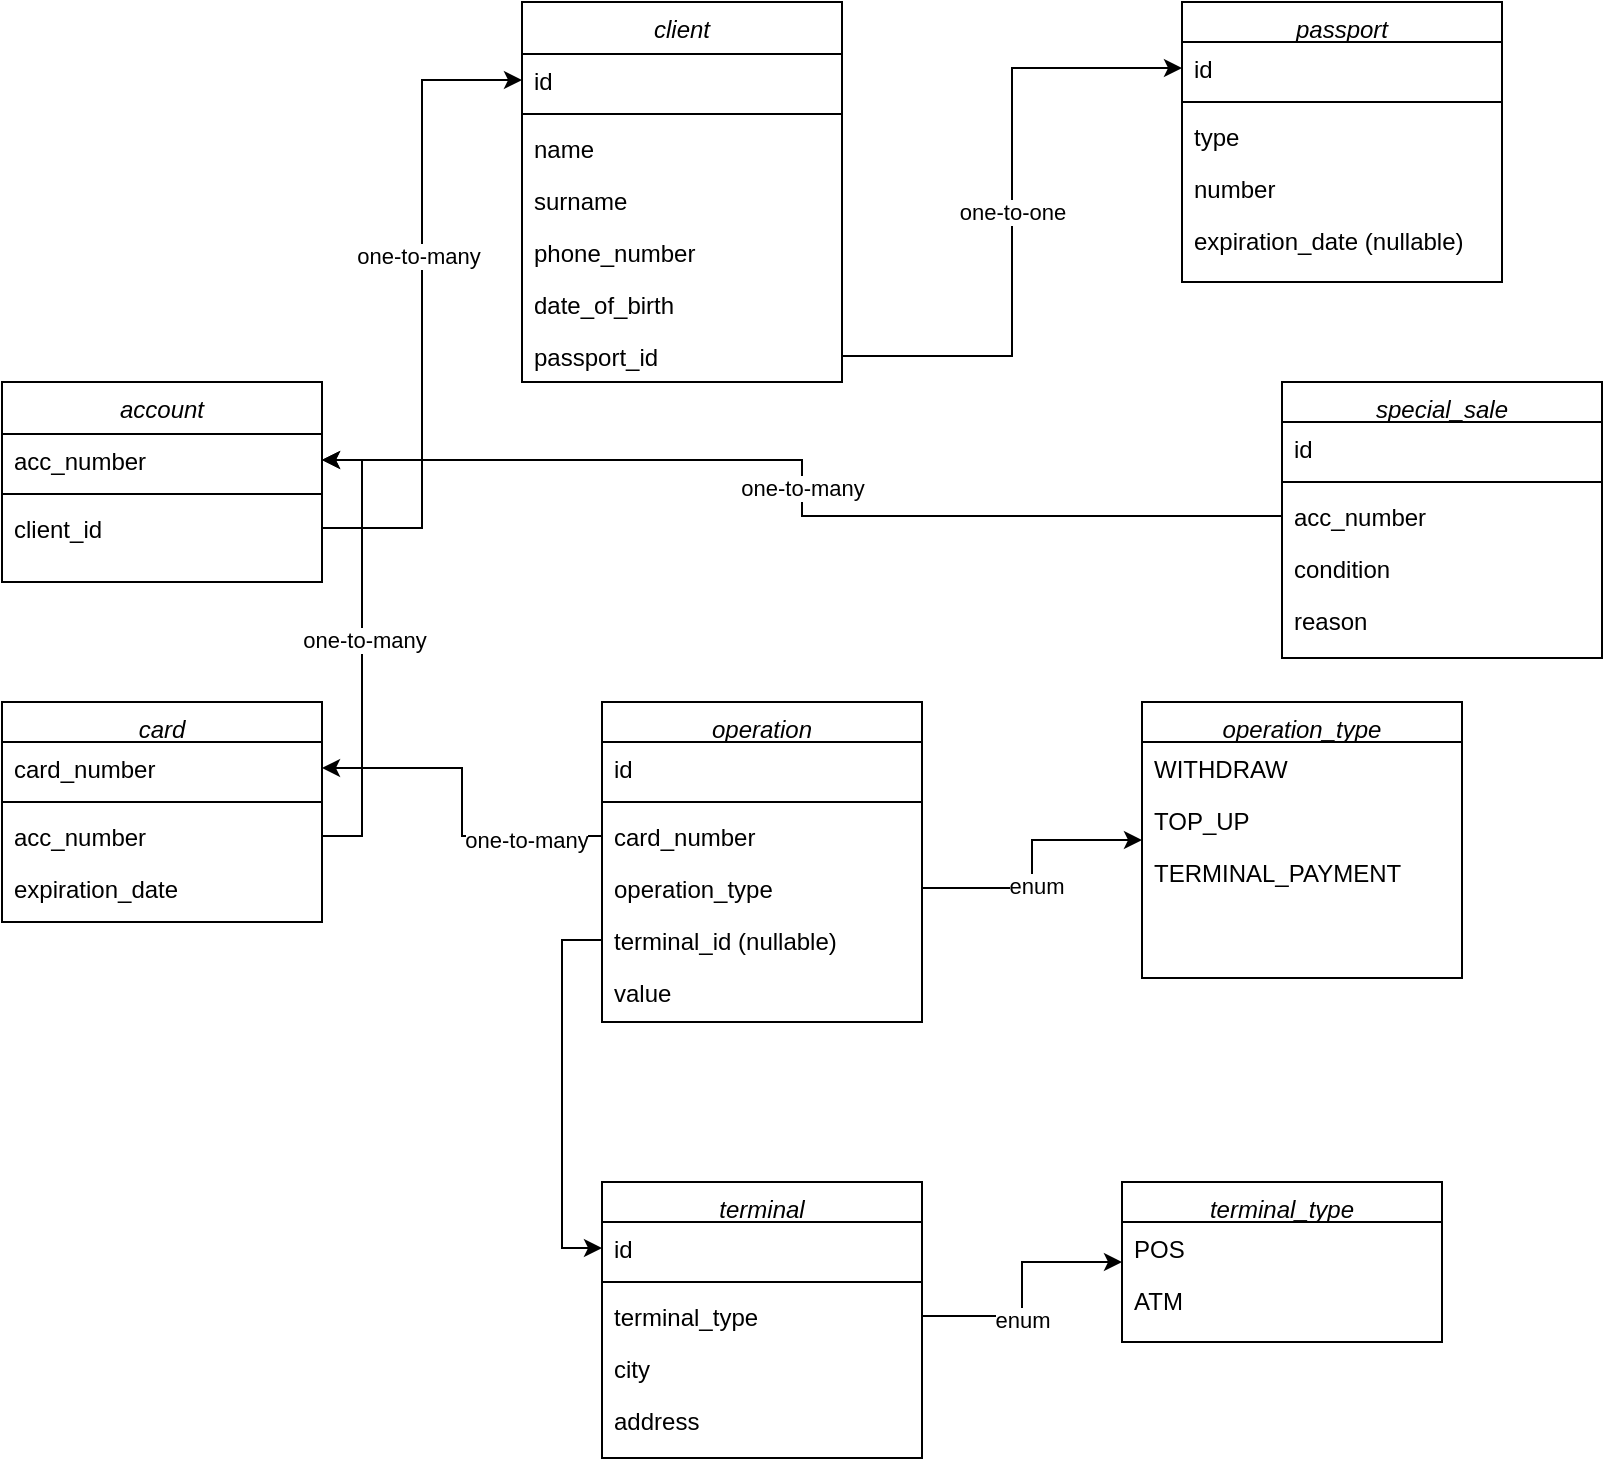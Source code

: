 <mxfile version="25.0.3">
  <diagram id="C5RBs43oDa-KdzZeNtuy" name="Page-1">
    <mxGraphModel dx="1050" dy="522" grid="1" gridSize="10" guides="1" tooltips="1" connect="1" arrows="1" fold="1" page="1" pageScale="1" pageWidth="827" pageHeight="1169" math="0" shadow="0">
      <root>
        <mxCell id="WIyWlLk6GJQsqaUBKTNV-0" />
        <mxCell id="WIyWlLk6GJQsqaUBKTNV-1" parent="WIyWlLk6GJQsqaUBKTNV-0" />
        <mxCell id="zkfFHV4jXpPFQw0GAbJ--0" value="client" style="swimlane;fontStyle=2;align=center;verticalAlign=top;childLayout=stackLayout;horizontal=1;startSize=26;horizontalStack=0;resizeParent=1;resizeLast=0;collapsible=1;marginBottom=0;rounded=0;shadow=0;strokeWidth=1;" parent="WIyWlLk6GJQsqaUBKTNV-1" vertex="1">
          <mxGeometry x="260" y="10" width="160" height="190" as="geometry">
            <mxRectangle x="230" y="140" width="160" height="26" as="alternateBounds" />
          </mxGeometry>
        </mxCell>
        <mxCell id="zkfFHV4jXpPFQw0GAbJ--3" value="id" style="text;align=left;verticalAlign=top;spacingLeft=4;spacingRight=4;overflow=hidden;rotatable=0;points=[[0,0.5],[1,0.5]];portConstraint=eastwest;rounded=0;shadow=0;html=0;" parent="zkfFHV4jXpPFQw0GAbJ--0" vertex="1">
          <mxGeometry y="26" width="160" height="26" as="geometry" />
        </mxCell>
        <mxCell id="zkfFHV4jXpPFQw0GAbJ--4" value="" style="line;html=1;strokeWidth=1;align=left;verticalAlign=middle;spacingTop=-1;spacingLeft=3;spacingRight=3;rotatable=0;labelPosition=right;points=[];portConstraint=eastwest;" parent="zkfFHV4jXpPFQw0GAbJ--0" vertex="1">
          <mxGeometry y="52" width="160" height="8" as="geometry" />
        </mxCell>
        <mxCell id="zkfFHV4jXpPFQw0GAbJ--5" value="name&#xa;" style="text;align=left;verticalAlign=top;spacingLeft=4;spacingRight=4;overflow=hidden;rotatable=0;points=[[0,0.5],[1,0.5]];portConstraint=eastwest;" parent="zkfFHV4jXpPFQw0GAbJ--0" vertex="1">
          <mxGeometry y="60" width="160" height="26" as="geometry" />
        </mxCell>
        <mxCell id="cRjicrX12UToxr4qbEKT-52" value="surname" style="text;align=left;verticalAlign=top;spacingLeft=4;spacingRight=4;overflow=hidden;rotatable=0;points=[[0,0.5],[1,0.5]];portConstraint=eastwest;" vertex="1" parent="zkfFHV4jXpPFQw0GAbJ--0">
          <mxGeometry y="86" width="160" height="26" as="geometry" />
        </mxCell>
        <mxCell id="zkfFHV4jXpPFQw0GAbJ--2" value="phone_number" style="text;align=left;verticalAlign=top;spacingLeft=4;spacingRight=4;overflow=hidden;rotatable=0;points=[[0,0.5],[1,0.5]];portConstraint=eastwest;rounded=0;shadow=0;html=0;" parent="zkfFHV4jXpPFQw0GAbJ--0" vertex="1">
          <mxGeometry y="112" width="160" height="26" as="geometry" />
        </mxCell>
        <mxCell id="cRjicrX12UToxr4qbEKT-39" value="date_of_birth" style="text;align=left;verticalAlign=top;spacingLeft=4;spacingRight=4;overflow=hidden;rotatable=0;points=[[0,0.5],[1,0.5]];portConstraint=eastwest;rounded=0;shadow=0;html=0;" vertex="1" parent="zkfFHV4jXpPFQw0GAbJ--0">
          <mxGeometry y="138" width="160" height="26" as="geometry" />
        </mxCell>
        <mxCell id="cRjicrX12UToxr4qbEKT-36" value="passport_id" style="text;align=left;verticalAlign=top;spacingLeft=4;spacingRight=4;overflow=hidden;rotatable=0;points=[[0,0.5],[1,0.5]];portConstraint=eastwest;rounded=0;shadow=0;html=0;" vertex="1" parent="zkfFHV4jXpPFQw0GAbJ--0">
          <mxGeometry y="164" width="160" height="26" as="geometry" />
        </mxCell>
        <mxCell id="cRjicrX12UToxr4qbEKT-0" value="account" style="swimlane;fontStyle=2;align=center;verticalAlign=top;childLayout=stackLayout;horizontal=1;startSize=26;horizontalStack=0;resizeParent=1;resizeLast=0;collapsible=1;marginBottom=0;rounded=0;shadow=0;strokeWidth=1;" vertex="1" parent="WIyWlLk6GJQsqaUBKTNV-1">
          <mxGeometry y="200" width="160" height="100" as="geometry">
            <mxRectangle x="230" y="140" width="160" height="26" as="alternateBounds" />
          </mxGeometry>
        </mxCell>
        <mxCell id="cRjicrX12UToxr4qbEKT-55" value="acc_number" style="text;align=left;verticalAlign=top;spacingLeft=4;spacingRight=4;overflow=hidden;rotatable=0;points=[[0,0.5],[1,0.5]];portConstraint=eastwest;rounded=0;shadow=0;html=0;" vertex="1" parent="cRjicrX12UToxr4qbEKT-0">
          <mxGeometry y="26" width="160" height="26" as="geometry" />
        </mxCell>
        <mxCell id="cRjicrX12UToxr4qbEKT-3" value="" style="line;html=1;strokeWidth=1;align=left;verticalAlign=middle;spacingTop=-1;spacingLeft=3;spacingRight=3;rotatable=0;labelPosition=right;points=[];portConstraint=eastwest;" vertex="1" parent="cRjicrX12UToxr4qbEKT-0">
          <mxGeometry y="52" width="160" height="8" as="geometry" />
        </mxCell>
        <mxCell id="cRjicrX12UToxr4qbEKT-4" value="client_id" style="text;align=left;verticalAlign=top;spacingLeft=4;spacingRight=4;overflow=hidden;rotatable=0;points=[[0,0.5],[1,0.5]];portConstraint=eastwest;" vertex="1" parent="cRjicrX12UToxr4qbEKT-0">
          <mxGeometry y="60" width="160" height="26" as="geometry" />
        </mxCell>
        <mxCell id="cRjicrX12UToxr4qbEKT-5" value="card" style="swimlane;fontStyle=2;align=center;verticalAlign=top;childLayout=stackLayout;horizontal=1;startSize=20;horizontalStack=0;resizeParent=1;resizeLast=0;collapsible=1;marginBottom=0;rounded=0;shadow=0;strokeWidth=1;" vertex="1" parent="WIyWlLk6GJQsqaUBKTNV-1">
          <mxGeometry y="360" width="160" height="110" as="geometry">
            <mxRectangle x="230" y="140" width="160" height="26" as="alternateBounds" />
          </mxGeometry>
        </mxCell>
        <mxCell id="cRjicrX12UToxr4qbEKT-54" value="card_number" style="text;align=left;verticalAlign=top;spacingLeft=4;spacingRight=4;overflow=hidden;rotatable=0;points=[[0,0.5],[1,0.5]];portConstraint=eastwest;rounded=0;shadow=0;html=0;" vertex="1" parent="cRjicrX12UToxr4qbEKT-5">
          <mxGeometry y="20" width="160" height="26" as="geometry" />
        </mxCell>
        <mxCell id="cRjicrX12UToxr4qbEKT-8" value="" style="line;html=1;strokeWidth=1;align=left;verticalAlign=middle;spacingTop=-1;spacingLeft=3;spacingRight=3;rotatable=0;labelPosition=right;points=[];portConstraint=eastwest;" vertex="1" parent="cRjicrX12UToxr4qbEKT-5">
          <mxGeometry y="46" width="160" height="8" as="geometry" />
        </mxCell>
        <mxCell id="cRjicrX12UToxr4qbEKT-9" value="acc_number" style="text;align=left;verticalAlign=top;spacingLeft=4;spacingRight=4;overflow=hidden;rotatable=0;points=[[0,0.5],[1,0.5]];portConstraint=eastwest;" vertex="1" parent="cRjicrX12UToxr4qbEKT-5">
          <mxGeometry y="54" width="160" height="26" as="geometry" />
        </mxCell>
        <mxCell id="cRjicrX12UToxr4qbEKT-70" value="expiration_date" style="text;align=left;verticalAlign=top;spacingLeft=4;spacingRight=4;overflow=hidden;rotatable=0;points=[[0,0.5],[1,0.5]];portConstraint=eastwest;" vertex="1" parent="cRjicrX12UToxr4qbEKT-5">
          <mxGeometry y="80" width="160" height="26" as="geometry" />
        </mxCell>
        <mxCell id="cRjicrX12UToxr4qbEKT-10" value="operation" style="swimlane;fontStyle=2;align=center;verticalAlign=top;childLayout=stackLayout;horizontal=1;startSize=20;horizontalStack=0;resizeParent=1;resizeLast=0;collapsible=1;marginBottom=0;rounded=0;shadow=0;strokeWidth=1;" vertex="1" parent="WIyWlLk6GJQsqaUBKTNV-1">
          <mxGeometry x="300" y="360" width="160" height="160" as="geometry">
            <mxRectangle x="230" y="140" width="160" height="26" as="alternateBounds" />
          </mxGeometry>
        </mxCell>
        <mxCell id="cRjicrX12UToxr4qbEKT-11" value="id" style="text;align=left;verticalAlign=top;spacingLeft=4;spacingRight=4;overflow=hidden;rotatable=0;points=[[0,0.5],[1,0.5]];portConstraint=eastwest;rounded=0;shadow=0;html=0;" vertex="1" parent="cRjicrX12UToxr4qbEKT-10">
          <mxGeometry y="20" width="160" height="26" as="geometry" />
        </mxCell>
        <mxCell id="cRjicrX12UToxr4qbEKT-13" value="" style="line;html=1;strokeWidth=1;align=left;verticalAlign=middle;spacingTop=-1;spacingLeft=3;spacingRight=3;rotatable=0;labelPosition=right;points=[];portConstraint=eastwest;" vertex="1" parent="cRjicrX12UToxr4qbEKT-10">
          <mxGeometry y="46" width="160" height="8" as="geometry" />
        </mxCell>
        <mxCell id="cRjicrX12UToxr4qbEKT-14" value="card_number" style="text;align=left;verticalAlign=top;spacingLeft=4;spacingRight=4;overflow=hidden;rotatable=0;points=[[0,0.5],[1,0.5]];portConstraint=eastwest;" vertex="1" parent="cRjicrX12UToxr4qbEKT-10">
          <mxGeometry y="54" width="160" height="26" as="geometry" />
        </mxCell>
        <mxCell id="cRjicrX12UToxr4qbEKT-59" value="operation_type" style="text;align=left;verticalAlign=top;spacingLeft=4;spacingRight=4;overflow=hidden;rotatable=0;points=[[0,0.5],[1,0.5]];portConstraint=eastwest;" vertex="1" parent="cRjicrX12UToxr4qbEKT-10">
          <mxGeometry y="80" width="160" height="26" as="geometry" />
        </mxCell>
        <mxCell id="cRjicrX12UToxr4qbEKT-72" value="terminal_id (nullable)" style="text;align=left;verticalAlign=top;spacingLeft=4;spacingRight=4;overflow=hidden;rotatable=0;points=[[0,0.5],[1,0.5]];portConstraint=eastwest;" vertex="1" parent="cRjicrX12UToxr4qbEKT-10">
          <mxGeometry y="106" width="160" height="26" as="geometry" />
        </mxCell>
        <mxCell id="cRjicrX12UToxr4qbEKT-60" value="value" style="text;align=left;verticalAlign=top;spacingLeft=4;spacingRight=4;overflow=hidden;rotatable=0;points=[[0,0.5],[1,0.5]];portConstraint=eastwest;" vertex="1" parent="cRjicrX12UToxr4qbEKT-10">
          <mxGeometry y="132" width="160" height="26" as="geometry" />
        </mxCell>
        <mxCell id="cRjicrX12UToxr4qbEKT-15" value="operation_type" style="swimlane;fontStyle=2;align=center;verticalAlign=top;childLayout=stackLayout;horizontal=1;startSize=20;horizontalStack=0;resizeParent=1;resizeLast=0;collapsible=1;marginBottom=0;rounded=0;shadow=0;strokeWidth=1;rotation=0;" vertex="1" parent="WIyWlLk6GJQsqaUBKTNV-1">
          <mxGeometry x="570" y="360" width="160" height="138" as="geometry">
            <mxRectangle x="230" y="140" width="160" height="26" as="alternateBounds" />
          </mxGeometry>
        </mxCell>
        <mxCell id="cRjicrX12UToxr4qbEKT-16" value="WITHDRAW" style="text;align=left;verticalAlign=top;spacingLeft=4;spacingRight=4;overflow=hidden;rotatable=0;points=[[0,0.5],[1,0.5]];portConstraint=eastwest;rounded=0;shadow=0;html=0;rotation=0;" vertex="1" parent="cRjicrX12UToxr4qbEKT-15">
          <mxGeometry y="20" width="160" height="26" as="geometry" />
        </mxCell>
        <mxCell id="cRjicrX12UToxr4qbEKT-57" value="TOP_UP" style="text;align=left;verticalAlign=top;spacingLeft=4;spacingRight=4;overflow=hidden;rotatable=0;points=[[0,0.5],[1,0.5]];portConstraint=eastwest;rounded=0;shadow=0;html=0;rotation=0;" vertex="1" parent="cRjicrX12UToxr4qbEKT-15">
          <mxGeometry y="46" width="160" height="26" as="geometry" />
        </mxCell>
        <mxCell id="cRjicrX12UToxr4qbEKT-58" value="TERMINAL_PAYMENT" style="text;align=left;verticalAlign=top;spacingLeft=4;spacingRight=4;overflow=hidden;rotatable=0;points=[[0,0.5],[1,0.5]];portConstraint=eastwest;rounded=0;shadow=0;html=0;rotation=0;" vertex="1" parent="cRjicrX12UToxr4qbEKT-15">
          <mxGeometry y="72" width="160" height="26" as="geometry" />
        </mxCell>
        <mxCell id="cRjicrX12UToxr4qbEKT-56" value="&#xa;" style="text;align=left;verticalAlign=top;spacingLeft=4;spacingRight=4;overflow=hidden;rotatable=0;points=[[0,0.5],[1,0.5]];portConstraint=eastwest;rounded=0;shadow=0;html=0;rotation=0;" vertex="1" parent="cRjicrX12UToxr4qbEKT-15">
          <mxGeometry y="98" width="160" height="26" as="geometry" />
        </mxCell>
        <mxCell id="cRjicrX12UToxr4qbEKT-20" value="terminal_type" style="swimlane;fontStyle=2;align=center;verticalAlign=top;childLayout=stackLayout;horizontal=1;startSize=20;horizontalStack=0;resizeParent=1;resizeLast=0;collapsible=1;marginBottom=0;rounded=0;shadow=0;strokeWidth=1;rotation=0;" vertex="1" parent="WIyWlLk6GJQsqaUBKTNV-1">
          <mxGeometry x="560" y="600" width="160" height="80" as="geometry">
            <mxRectangle x="230" y="140" width="160" height="26" as="alternateBounds" />
          </mxGeometry>
        </mxCell>
        <mxCell id="cRjicrX12UToxr4qbEKT-24" value="POS" style="text;align=left;verticalAlign=top;spacingLeft=4;spacingRight=4;overflow=hidden;rotatable=0;points=[[0,0.5],[1,0.5]];portConstraint=eastwest;rotation=0;" vertex="1" parent="cRjicrX12UToxr4qbEKT-20">
          <mxGeometry y="20" width="160" height="26" as="geometry" />
        </mxCell>
        <mxCell id="cRjicrX12UToxr4qbEKT-63" value="ATM" style="text;align=left;verticalAlign=top;spacingLeft=4;spacingRight=4;overflow=hidden;rotatable=0;points=[[0,0.5],[1,0.5]];portConstraint=eastwest;rotation=0;" vertex="1" parent="cRjicrX12UToxr4qbEKT-20">
          <mxGeometry y="46" width="160" height="26" as="geometry" />
        </mxCell>
        <mxCell id="cRjicrX12UToxr4qbEKT-25" value="terminal" style="swimlane;fontStyle=2;align=center;verticalAlign=top;childLayout=stackLayout;horizontal=1;startSize=20;horizontalStack=0;resizeParent=1;resizeLast=0;collapsible=1;marginBottom=0;rounded=0;shadow=0;strokeWidth=1;rotation=0;" vertex="1" parent="WIyWlLk6GJQsqaUBKTNV-1">
          <mxGeometry x="300" y="600" width="160" height="138" as="geometry">
            <mxRectangle x="230" y="140" width="160" height="26" as="alternateBounds" />
          </mxGeometry>
        </mxCell>
        <mxCell id="cRjicrX12UToxr4qbEKT-26" value="id" style="text;align=left;verticalAlign=top;spacingLeft=4;spacingRight=4;overflow=hidden;rotatable=0;points=[[0,0.5],[1,0.5]];portConstraint=eastwest;rounded=0;shadow=0;html=0;rotation=0;" vertex="1" parent="cRjicrX12UToxr4qbEKT-25">
          <mxGeometry y="20" width="160" height="26" as="geometry" />
        </mxCell>
        <mxCell id="cRjicrX12UToxr4qbEKT-28" value="" style="line;html=1;strokeWidth=1;align=left;verticalAlign=middle;spacingTop=-1;spacingLeft=3;spacingRight=3;rotatable=0;labelPosition=right;points=[];portConstraint=eastwest;rotation=0;" vertex="1" parent="cRjicrX12UToxr4qbEKT-25">
          <mxGeometry y="46" width="160" height="8" as="geometry" />
        </mxCell>
        <mxCell id="cRjicrX12UToxr4qbEKT-29" value="terminal_type" style="text;align=left;verticalAlign=top;spacingLeft=4;spacingRight=4;overflow=hidden;rotatable=0;points=[[0,0.5],[1,0.5]];portConstraint=eastwest;rotation=0;" vertex="1" parent="cRjicrX12UToxr4qbEKT-25">
          <mxGeometry y="54" width="160" height="26" as="geometry" />
        </mxCell>
        <mxCell id="cRjicrX12UToxr4qbEKT-61" value="city" style="text;align=left;verticalAlign=top;spacingLeft=4;spacingRight=4;overflow=hidden;rotatable=0;points=[[0,0.5],[1,0.5]];portConstraint=eastwest;rotation=0;" vertex="1" parent="cRjicrX12UToxr4qbEKT-25">
          <mxGeometry y="80" width="160" height="26" as="geometry" />
        </mxCell>
        <mxCell id="cRjicrX12UToxr4qbEKT-62" value="address" style="text;align=left;verticalAlign=top;spacingLeft=4;spacingRight=4;overflow=hidden;rotatable=0;points=[[0,0.5],[1,0.5]];portConstraint=eastwest;rotation=0;" vertex="1" parent="cRjicrX12UToxr4qbEKT-25">
          <mxGeometry y="106" width="160" height="26" as="geometry" />
        </mxCell>
        <mxCell id="cRjicrX12UToxr4qbEKT-30" value="special_sale" style="swimlane;fontStyle=2;align=center;verticalAlign=top;childLayout=stackLayout;horizontal=1;startSize=20;horizontalStack=0;resizeParent=1;resizeLast=0;collapsible=1;marginBottom=0;rounded=0;shadow=0;strokeWidth=1;rotation=0;" vertex="1" parent="WIyWlLk6GJQsqaUBKTNV-1">
          <mxGeometry x="640" y="200" width="160" height="138" as="geometry">
            <mxRectangle x="230" y="140" width="160" height="26" as="alternateBounds" />
          </mxGeometry>
        </mxCell>
        <mxCell id="cRjicrX12UToxr4qbEKT-31" value="id" style="text;align=left;verticalAlign=top;spacingLeft=4;spacingRight=4;overflow=hidden;rotatable=0;points=[[0,0.5],[1,0.5]];portConstraint=eastwest;rounded=0;shadow=0;html=0;rotation=0;" vertex="1" parent="cRjicrX12UToxr4qbEKT-30">
          <mxGeometry y="20" width="160" height="26" as="geometry" />
        </mxCell>
        <mxCell id="cRjicrX12UToxr4qbEKT-33" value="" style="line;html=1;strokeWidth=1;align=left;verticalAlign=middle;spacingTop=-1;spacingLeft=3;spacingRight=3;rotatable=0;labelPosition=right;points=[];portConstraint=eastwest;rotation=0;" vertex="1" parent="cRjicrX12UToxr4qbEKT-30">
          <mxGeometry y="46" width="160" height="8" as="geometry" />
        </mxCell>
        <mxCell id="cRjicrX12UToxr4qbEKT-34" value="acc_number" style="text;align=left;verticalAlign=top;spacingLeft=4;spacingRight=4;overflow=hidden;rotatable=0;points=[[0,0.5],[1,0.5]];portConstraint=eastwest;rotation=0;" vertex="1" parent="cRjicrX12UToxr4qbEKT-30">
          <mxGeometry y="54" width="160" height="26" as="geometry" />
        </mxCell>
        <mxCell id="cRjicrX12UToxr4qbEKT-77" value="condition" style="text;align=left;verticalAlign=top;spacingLeft=4;spacingRight=4;overflow=hidden;rotatable=0;points=[[0,0.5],[1,0.5]];portConstraint=eastwest;rotation=0;" vertex="1" parent="cRjicrX12UToxr4qbEKT-30">
          <mxGeometry y="80" width="160" height="26" as="geometry" />
        </mxCell>
        <mxCell id="cRjicrX12UToxr4qbEKT-85" value="reason" style="text;align=left;verticalAlign=top;spacingLeft=4;spacingRight=4;overflow=hidden;rotatable=0;points=[[0,0.5],[1,0.5]];portConstraint=eastwest;rotation=0;" vertex="1" parent="cRjicrX12UToxr4qbEKT-30">
          <mxGeometry y="106" width="160" height="26" as="geometry" />
        </mxCell>
        <mxCell id="cRjicrX12UToxr4qbEKT-41" value="passport" style="swimlane;fontStyle=2;align=center;verticalAlign=top;childLayout=stackLayout;horizontal=1;startSize=20;horizontalStack=0;resizeParent=1;resizeLast=0;collapsible=1;marginBottom=0;rounded=0;shadow=0;strokeWidth=1;" vertex="1" parent="WIyWlLk6GJQsqaUBKTNV-1">
          <mxGeometry x="590" y="10" width="160" height="140" as="geometry">
            <mxRectangle x="230" y="140" width="160" height="26" as="alternateBounds" />
          </mxGeometry>
        </mxCell>
        <mxCell id="cRjicrX12UToxr4qbEKT-53" value="id" style="text;align=left;verticalAlign=top;spacingLeft=4;spacingRight=4;overflow=hidden;rotatable=0;points=[[0,0.5],[1,0.5]];portConstraint=eastwest;rounded=0;shadow=0;html=0;" vertex="1" parent="cRjicrX12UToxr4qbEKT-41">
          <mxGeometry y="20" width="160" height="26" as="geometry" />
        </mxCell>
        <mxCell id="cRjicrX12UToxr4qbEKT-44" value="" style="line;html=1;strokeWidth=1;align=left;verticalAlign=middle;spacingTop=-1;spacingLeft=3;spacingRight=3;rotatable=0;labelPosition=right;points=[];portConstraint=eastwest;" vertex="1" parent="cRjicrX12UToxr4qbEKT-41">
          <mxGeometry y="46" width="160" height="8" as="geometry" />
        </mxCell>
        <mxCell id="cRjicrX12UToxr4qbEKT-49" value="type" style="text;align=left;verticalAlign=top;spacingLeft=4;spacingRight=4;overflow=hidden;rotatable=0;points=[[0,0.5],[1,0.5]];portConstraint=eastwest;rounded=0;shadow=0;html=0;" vertex="1" parent="cRjicrX12UToxr4qbEKT-41">
          <mxGeometry y="54" width="160" height="26" as="geometry" />
        </mxCell>
        <mxCell id="cRjicrX12UToxr4qbEKT-51" value="number" style="text;align=left;verticalAlign=top;spacingLeft=4;spacingRight=4;overflow=hidden;rotatable=0;points=[[0,0.5],[1,0.5]];portConstraint=eastwest;rounded=0;shadow=0;html=0;" vertex="1" parent="cRjicrX12UToxr4qbEKT-41">
          <mxGeometry y="80" width="160" height="26" as="geometry" />
        </mxCell>
        <mxCell id="cRjicrX12UToxr4qbEKT-50" value="expiration_date (nullable)" style="text;align=left;verticalAlign=top;spacingLeft=4;spacingRight=4;overflow=hidden;rotatable=0;points=[[0,0.5],[1,0.5]];portConstraint=eastwest;rounded=0;shadow=0;html=0;" vertex="1" parent="cRjicrX12UToxr4qbEKT-41">
          <mxGeometry y="106" width="160" height="26" as="geometry" />
        </mxCell>
        <mxCell id="cRjicrX12UToxr4qbEKT-67" value="one-to-one" style="edgeStyle=orthogonalEdgeStyle;rounded=0;orthogonalLoop=1;jettySize=auto;html=1;exitX=1;exitY=0.5;exitDx=0;exitDy=0;entryX=0;entryY=0.5;entryDx=0;entryDy=0;" edge="1" parent="WIyWlLk6GJQsqaUBKTNV-1" source="cRjicrX12UToxr4qbEKT-36" target="cRjicrX12UToxr4qbEKT-53">
          <mxGeometry relative="1" as="geometry" />
        </mxCell>
        <mxCell id="cRjicrX12UToxr4qbEKT-68" style="edgeStyle=orthogonalEdgeStyle;rounded=0;orthogonalLoop=1;jettySize=auto;html=1;exitX=1;exitY=0.5;exitDx=0;exitDy=0;entryX=0;entryY=0.5;entryDx=0;entryDy=0;" edge="1" parent="WIyWlLk6GJQsqaUBKTNV-1" source="cRjicrX12UToxr4qbEKT-4" target="zkfFHV4jXpPFQw0GAbJ--3">
          <mxGeometry relative="1" as="geometry" />
        </mxCell>
        <mxCell id="cRjicrX12UToxr4qbEKT-82" value="one-to-many" style="edgeLabel;html=1;align=center;verticalAlign=middle;resizable=0;points=[];" vertex="1" connectable="0" parent="cRjicrX12UToxr4qbEKT-68">
          <mxGeometry x="0.147" y="2" relative="1" as="geometry">
            <mxPoint as="offset" />
          </mxGeometry>
        </mxCell>
        <mxCell id="cRjicrX12UToxr4qbEKT-71" style="edgeStyle=orthogonalEdgeStyle;rounded=0;orthogonalLoop=1;jettySize=auto;html=1;exitX=1;exitY=0.5;exitDx=0;exitDy=0;" edge="1" parent="WIyWlLk6GJQsqaUBKTNV-1" source="cRjicrX12UToxr4qbEKT-9" target="cRjicrX12UToxr4qbEKT-55">
          <mxGeometry relative="1" as="geometry" />
        </mxCell>
        <mxCell id="cRjicrX12UToxr4qbEKT-80" value="one-to-many" style="edgeLabel;html=1;align=center;verticalAlign=middle;resizable=0;points=[];" vertex="1" connectable="0" parent="cRjicrX12UToxr4qbEKT-71">
          <mxGeometry x="0.033" y="-1" relative="1" as="geometry">
            <mxPoint as="offset" />
          </mxGeometry>
        </mxCell>
        <mxCell id="cRjicrX12UToxr4qbEKT-73" style="edgeStyle=orthogonalEdgeStyle;rounded=0;orthogonalLoop=1;jettySize=auto;html=1;exitX=1;exitY=0.5;exitDx=0;exitDy=0;" edge="1" parent="WIyWlLk6GJQsqaUBKTNV-1" source="cRjicrX12UToxr4qbEKT-59" target="cRjicrX12UToxr4qbEKT-15">
          <mxGeometry relative="1" as="geometry" />
        </mxCell>
        <mxCell id="cRjicrX12UToxr4qbEKT-83" value="enum" style="edgeLabel;html=1;align=center;verticalAlign=middle;resizable=0;points=[];" vertex="1" connectable="0" parent="cRjicrX12UToxr4qbEKT-73">
          <mxGeometry x="-0.167" y="-2" relative="1" as="geometry">
            <mxPoint as="offset" />
          </mxGeometry>
        </mxCell>
        <mxCell id="cRjicrX12UToxr4qbEKT-74" style="edgeStyle=orthogonalEdgeStyle;rounded=0;orthogonalLoop=1;jettySize=auto;html=1;exitX=0;exitY=0.5;exitDx=0;exitDy=0;entryX=0;entryY=0.5;entryDx=0;entryDy=0;" edge="1" parent="WIyWlLk6GJQsqaUBKTNV-1" source="cRjicrX12UToxr4qbEKT-72" target="cRjicrX12UToxr4qbEKT-26">
          <mxGeometry relative="1" as="geometry" />
        </mxCell>
        <mxCell id="cRjicrX12UToxr4qbEKT-75" style="edgeStyle=orthogonalEdgeStyle;rounded=0;orthogonalLoop=1;jettySize=auto;html=1;exitX=1;exitY=0.5;exitDx=0;exitDy=0;" edge="1" parent="WIyWlLk6GJQsqaUBKTNV-1" source="cRjicrX12UToxr4qbEKT-29" target="cRjicrX12UToxr4qbEKT-20">
          <mxGeometry relative="1" as="geometry" />
        </mxCell>
        <mxCell id="cRjicrX12UToxr4qbEKT-84" value="enum" style="edgeLabel;html=1;align=center;verticalAlign=middle;resizable=0;points=[];" vertex="1" connectable="0" parent="cRjicrX12UToxr4qbEKT-75">
          <mxGeometry x="-0.222" y="-2" relative="1" as="geometry">
            <mxPoint as="offset" />
          </mxGeometry>
        </mxCell>
        <mxCell id="cRjicrX12UToxr4qbEKT-76" style="edgeStyle=orthogonalEdgeStyle;rounded=0;orthogonalLoop=1;jettySize=auto;html=1;exitX=0;exitY=0.5;exitDx=0;exitDy=0;entryX=1;entryY=0.5;entryDx=0;entryDy=0;" edge="1" parent="WIyWlLk6GJQsqaUBKTNV-1" source="cRjicrX12UToxr4qbEKT-14" target="cRjicrX12UToxr4qbEKT-54">
          <mxGeometry relative="1" as="geometry" />
        </mxCell>
        <mxCell id="cRjicrX12UToxr4qbEKT-81" value="one-to-many" style="edgeLabel;html=1;align=center;verticalAlign=middle;resizable=0;points=[];" vertex="1" connectable="0" parent="cRjicrX12UToxr4qbEKT-76">
          <mxGeometry x="-0.565" y="2" relative="1" as="geometry">
            <mxPoint as="offset" />
          </mxGeometry>
        </mxCell>
        <mxCell id="cRjicrX12UToxr4qbEKT-78" value="one-to-many" style="edgeStyle=orthogonalEdgeStyle;rounded=0;orthogonalLoop=1;jettySize=auto;html=1;exitX=0;exitY=0.5;exitDx=0;exitDy=0;entryX=1;entryY=0.5;entryDx=0;entryDy=0;" edge="1" parent="WIyWlLk6GJQsqaUBKTNV-1" source="cRjicrX12UToxr4qbEKT-34" target="cRjicrX12UToxr4qbEKT-55">
          <mxGeometry relative="1" as="geometry" />
        </mxCell>
      </root>
    </mxGraphModel>
  </diagram>
</mxfile>
